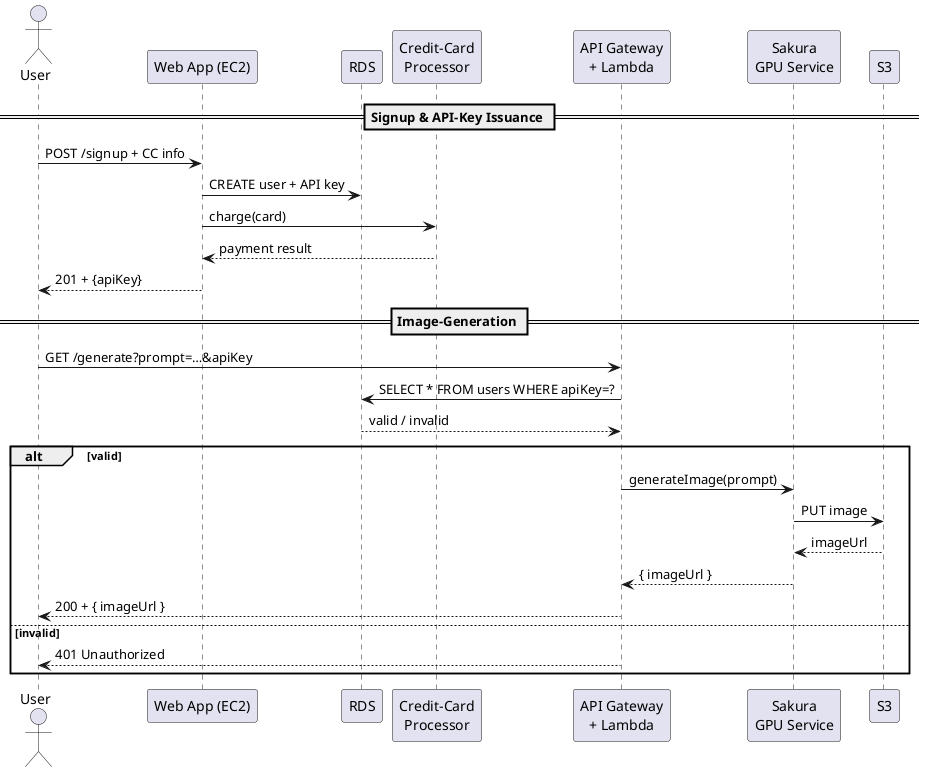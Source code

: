 @startuml
actor User
participant "Web App (EC2)" as WebApp
participant RDS
participant CC as "Credit-Card\nProcessor"
participant APIGW as "API Gateway\n+ Lambda"
participant GPU as "Sakura\nGPU Service"
participant S3

== Signup & API-Key Issuance ==
User -> WebApp: POST /signup + CC info
WebApp -> RDS: CREATE user + API key
WebApp -> CC: charge(card)
CC --> WebApp: payment result
WebApp --> User: 201 + {apiKey}

== Image-Generation ==
User -> APIGW: GET /generate?prompt=…&apiKey
APIGW -> RDS: SELECT * FROM users WHERE apiKey=?
RDS --> APIGW: valid / invalid
alt valid
    APIGW -> GPU: generateImage(prompt)
    GPU -> S3: PUT image
    S3 --> GPU: imageUrl
    GPU --> APIGW: { imageUrl }
    APIGW --> User: 200 + { imageUrl }
else invalid
    APIGW --> User: 401 Unauthorized
end
@enduml
